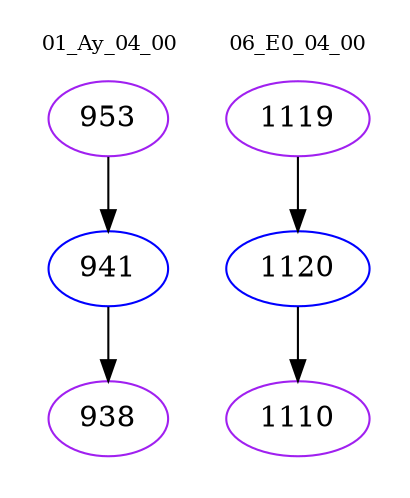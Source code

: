 digraph{
subgraph cluster_0 {
color = white
label = "01_Ay_04_00";
fontsize=10;
T0_953 [label="953", color="purple"]
T0_953 -> T0_941 [color="black"]
T0_941 [label="941", color="blue"]
T0_941 -> T0_938 [color="black"]
T0_938 [label="938", color="purple"]
}
subgraph cluster_1 {
color = white
label = "06_E0_04_00";
fontsize=10;
T1_1119 [label="1119", color="purple"]
T1_1119 -> T1_1120 [color="black"]
T1_1120 [label="1120", color="blue"]
T1_1120 -> T1_1110 [color="black"]
T1_1110 [label="1110", color="purple"]
}
}
